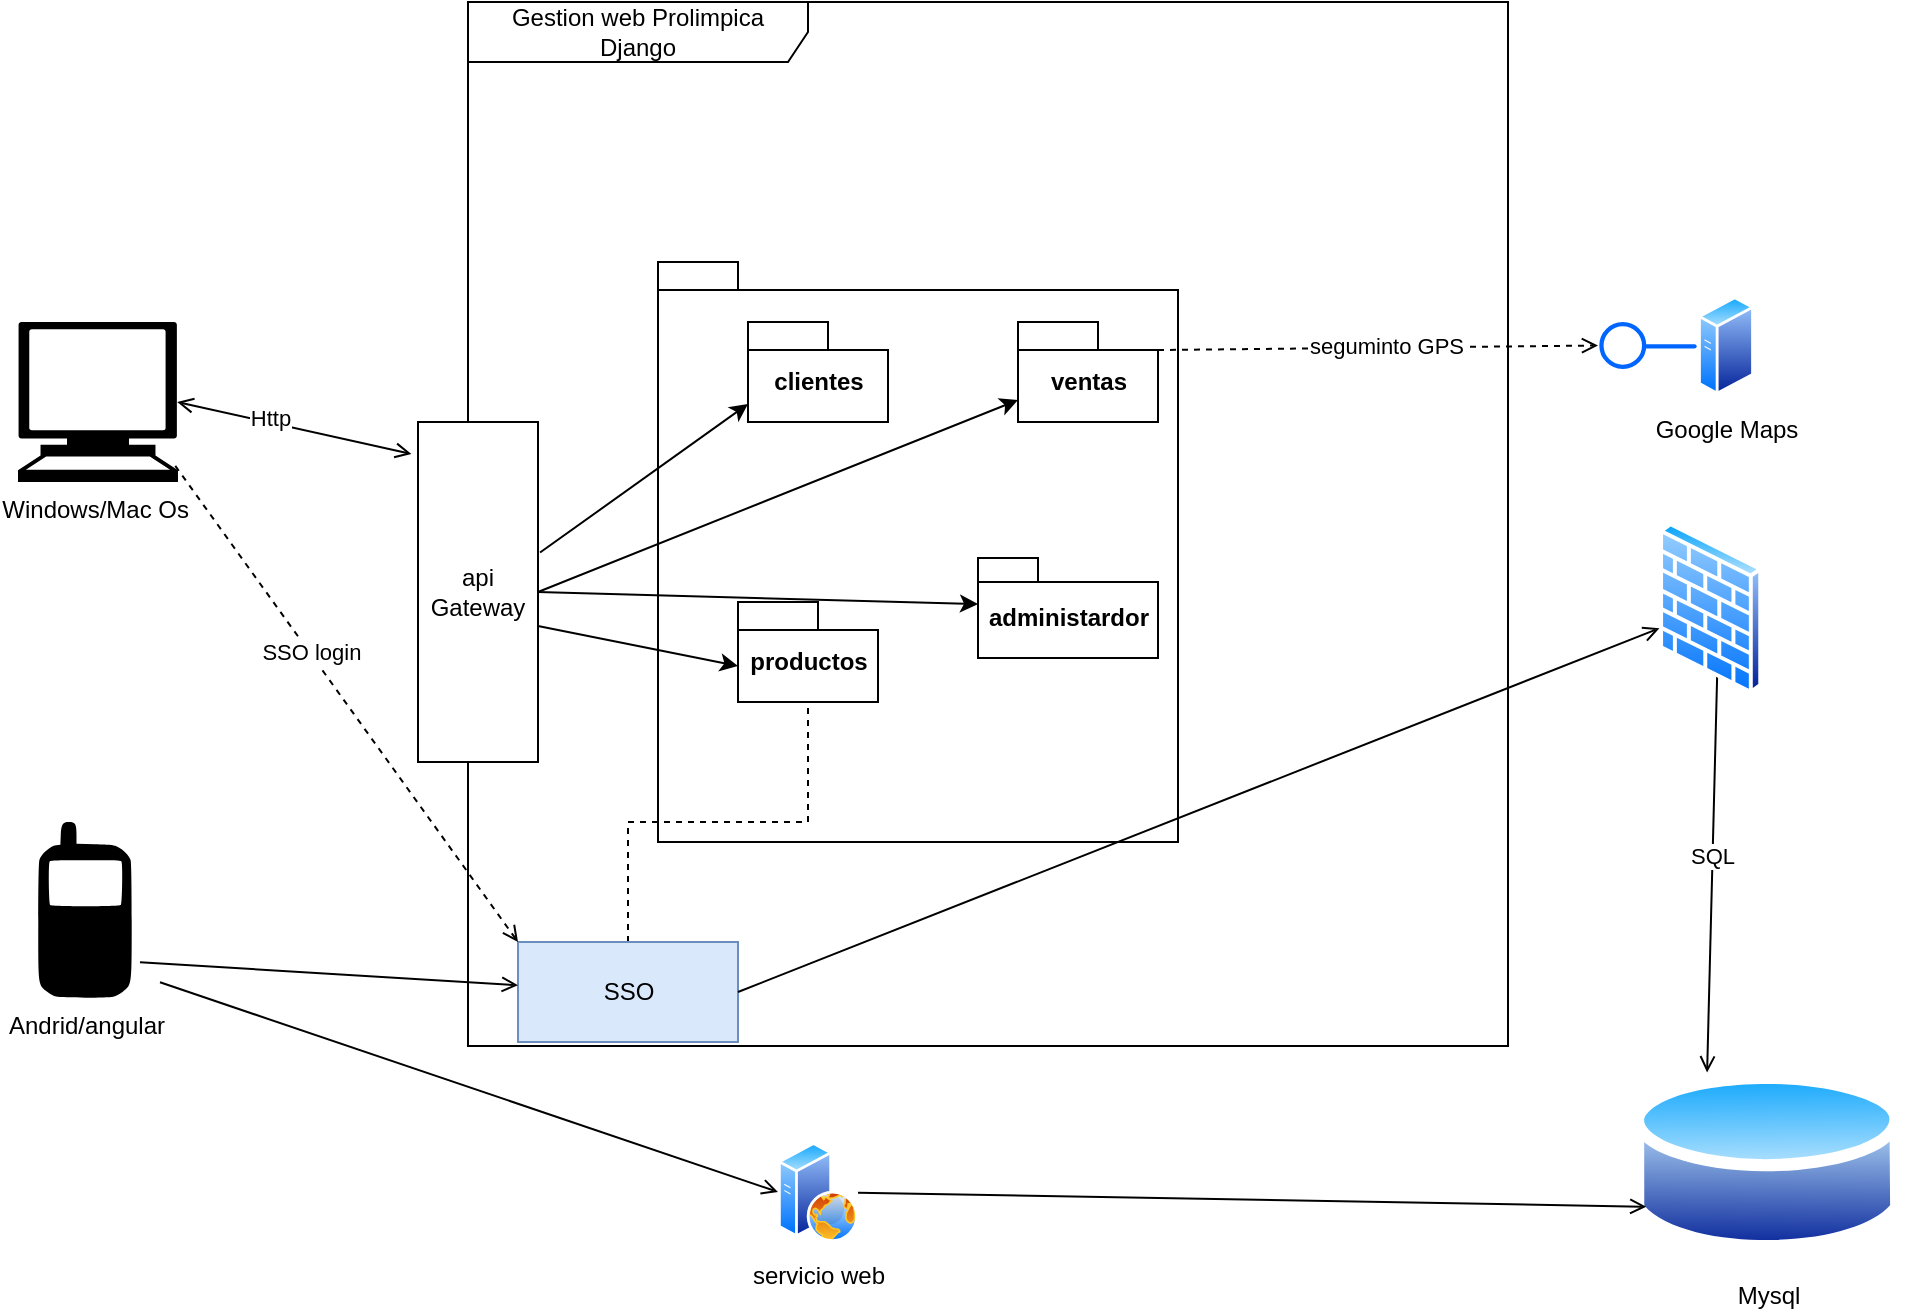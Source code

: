 <mxfile version="20.2.2" type="device" pages="3"><diagram id="dtBxLR2rkCw8CtSW24cF" name="Monolito"><mxGraphModel dx="1019" dy="1720" grid="1" gridSize="10" guides="1" tooltips="1" connect="1" arrows="1" fold="1" page="1" pageScale="1" pageWidth="827" pageHeight="1169" math="0" shadow="0"><root><mxCell id="0"/><mxCell id="1" parent="0"/><mxCell id="-b4t7ze8uvmQf1kr3s9L-6" value="Gestion web Prolimpica&lt;br&gt;Django" style="shape=umlFrame;whiteSpace=wrap;html=1;width=170;height=30;" vertex="1" parent="1"><mxGeometry x="245" y="-120" width="520" height="522" as="geometry"/></mxCell><mxCell id="XWu1cggzWYVuO9_pkvRd-3" value="" style="shape=folder;fontStyle=1;spacingTop=10;tabWidth=40;tabHeight=14;tabPosition=left;html=1;" vertex="1" parent="1"><mxGeometry x="340" y="10" width="260" height="290" as="geometry"/></mxCell><mxCell id="-b4t7ze8uvmQf1kr3s9L-3" value="clientes" style="shape=folder;fontStyle=1;spacingTop=10;tabWidth=40;tabHeight=14;tabPosition=left;html=1;" vertex="1" parent="1"><mxGeometry x="385" y="40" width="70" height="50" as="geometry"/></mxCell><mxCell id="-b4t7ze8uvmQf1kr3s9L-4" value="productos" style="shape=folder;fontStyle=1;spacingTop=10;tabWidth=40;tabHeight=14;tabPosition=left;html=1;" vertex="1" parent="1"><mxGeometry x="380" y="180" width="70" height="50" as="geometry"/></mxCell><mxCell id="-b4t7ze8uvmQf1kr3s9L-5" value="ventas" style="shape=folder;fontStyle=1;spacingTop=10;tabWidth=40;tabHeight=14;tabPosition=left;html=1;" vertex="1" parent="1"><mxGeometry x="520" y="40" width="70" height="50" as="geometry"/></mxCell><mxCell id="nseICQaI4fKgzr66jb0l-1" value="Windows/Mac Os&amp;nbsp;" style="shape=mxgraph.signs.tech.computer;html=1;pointerEvents=1;fillColor=#000000;strokeColor=none;verticalLabelPosition=bottom;verticalAlign=top;align=center;sketch=0;" vertex="1" parent="1"><mxGeometry x="20" y="40" width="80" height="80" as="geometry"/></mxCell><mxCell id="nseICQaI4fKgzr66jb0l-2" value="Andrid/angular" style="shape=mxgraph.signs.tech.cell_phone;html=1;pointerEvents=1;fillColor=#000000;strokeColor=none;verticalLabelPosition=bottom;verticalAlign=top;align=center;sketch=0;" vertex="1" parent="1"><mxGeometry x="30" y="290" width="47" height="88" as="geometry"/></mxCell><mxCell id="egI3ELcv1WZDPcJ7Oix1-6" style="edgeStyle=orthogonalEdgeStyle;rounded=0;orthogonalLoop=1;jettySize=auto;html=1;dashed=1;startArrow=none;startFill=0;endArrow=none;endFill=0;" edge="1" parent="1" source="nseICQaI4fKgzr66jb0l-3" target="-b4t7ze8uvmQf1kr3s9L-4"><mxGeometry relative="1" as="geometry"/></mxCell><mxCell id="nseICQaI4fKgzr66jb0l-3" value="SSO" style="html=1;fillColor=#dae8fc;strokeColor=#6c8ebf;" vertex="1" parent="1"><mxGeometry x="270" y="350" width="110" height="50" as="geometry"/></mxCell><mxCell id="nseICQaI4fKgzr66jb0l-4" value="" style="endArrow=open;html=1;rounded=0;exitX=0.983;exitY=0.899;exitDx=0;exitDy=0;exitPerimeter=0;endFill=0;dashed=1;entryX=0;entryY=0;entryDx=0;entryDy=0;" edge="1" parent="1" source="nseICQaI4fKgzr66jb0l-1" target="nseICQaI4fKgzr66jb0l-3"><mxGeometry width="50" height="50" relative="1" as="geometry"><mxPoint x="280" y="250" as="sourcePoint"/><mxPoint x="330" y="200" as="targetPoint"/></mxGeometry></mxCell><mxCell id="nseICQaI4fKgzr66jb0l-5" value="SSO login&amp;nbsp;" style="edgeLabel;html=1;align=center;verticalAlign=middle;resizable=0;points=[];" vertex="1" connectable="0" parent="nseICQaI4fKgzr66jb0l-4"><mxGeometry x="-0.214" y="2" relative="1" as="geometry"><mxPoint as="offset"/></mxGeometry></mxCell><mxCell id="nseICQaI4fKgzr66jb0l-6" value="" style="endArrow=open;html=1;rounded=0;exitX=1.085;exitY=0.797;exitDx=0;exitDy=0;exitPerimeter=0;endFill=0;" edge="1" parent="1" source="nseICQaI4fKgzr66jb0l-2" target="nseICQaI4fKgzr66jb0l-3"><mxGeometry width="50" height="50" relative="1" as="geometry"><mxPoint x="10" y="440" as="sourcePoint"/><mxPoint x="60" y="390" as="targetPoint"/></mxGeometry></mxCell><mxCell id="nseICQaI4fKgzr66jb0l-7" value="servicio web" style="aspect=fixed;perimeter=ellipsePerimeter;html=1;align=center;shadow=0;dashed=0;spacingTop=3;image;image=img/lib/active_directory/web_server.svg;" vertex="1" parent="1"><mxGeometry x="400" y="450" width="40" height="50" as="geometry"/></mxCell><mxCell id="nseICQaI4fKgzr66jb0l-8" value="" style="endArrow=open;html=1;rounded=0;exitX=1.085;exitY=0.797;exitDx=0;exitDy=0;exitPerimeter=0;endFill=0;entryX=0;entryY=0.5;entryDx=0;entryDy=0;" edge="1" parent="1" target="nseICQaI4fKgzr66jb0l-7"><mxGeometry width="50" height="50" relative="1" as="geometry"><mxPoint x="90.995" y="370.136" as="sourcePoint"/><mxPoint x="200" y="333.49" as="targetPoint"/></mxGeometry></mxCell><mxCell id="nseICQaI4fKgzr66jb0l-9" value="Mysql" style="aspect=fixed;perimeter=ellipsePerimeter;html=1;align=center;shadow=0;dashed=0;spacingTop=3;image;image=img/lib/active_directory/database.svg;" vertex="1" parent="1"><mxGeometry x="827" y="410" width="135.14" height="100" as="geometry"/></mxCell><mxCell id="nseICQaI4fKgzr66jb0l-10" value="" style="endArrow=open;html=1;rounded=0;endFill=0;entryX=0;entryY=0.75;entryDx=0;entryDy=0;" edge="1" parent="1" source="nseICQaI4fKgzr66jb0l-7" target="nseICQaI4fKgzr66jb0l-9"><mxGeometry width="50" height="50" relative="1" as="geometry"><mxPoint x="100.995" y="380.136" as="sourcePoint"/><mxPoint x="410.0" y="485" as="targetPoint"/></mxGeometry></mxCell><mxCell id="nseICQaI4fKgzr66jb0l-11" value="SQL" style="endArrow=open;html=1;rounded=0;endFill=0;entryX=0.25;entryY=0;entryDx=0;entryDy=0;" edge="1" parent="1" target="nseICQaI4fKgzr66jb0l-9"><mxGeometry width="50" height="50" relative="1" as="geometry"><mxPoint x="870" y="200" as="sourcePoint"/><mxPoint x="870" y="280" as="targetPoint"/></mxGeometry></mxCell><mxCell id="nseICQaI4fKgzr66jb0l-12" value="" style="endArrow=open;html=1;rounded=0;exitX=0.995;exitY=0.5;exitDx=0;exitDy=0;exitPerimeter=0;endFill=0;startArrow=open;startFill=0;entryX=-0.055;entryY=0.094;entryDx=0;entryDy=0;entryPerimeter=0;" edge="1" parent="1" source="nseICQaI4fKgzr66jb0l-1" target="egI3ELcv1WZDPcJ7Oix1-1"><mxGeometry width="50" height="50" relative="1" as="geometry"><mxPoint x="108.64" y="121.92" as="sourcePoint"/><mxPoint x="240" y="80" as="targetPoint"/></mxGeometry></mxCell><mxCell id="nseICQaI4fKgzr66jb0l-13" value="Http" style="edgeLabel;html=1;align=center;verticalAlign=middle;resizable=0;points=[];" vertex="1" connectable="0" parent="nseICQaI4fKgzr66jb0l-12"><mxGeometry x="-0.214" y="2" relative="1" as="geometry"><mxPoint as="offset"/></mxGeometry></mxCell><mxCell id="nseICQaI4fKgzr66jb0l-14" value="Google Maps" style="aspect=fixed;perimeter=ellipsePerimeter;html=1;align=center;shadow=0;dashed=0;spacingTop=3;image;image=img/lib/active_directory/generic_server.svg;" vertex="1" parent="1"><mxGeometry x="860" y="26.75" width="28.0" height="50" as="geometry"/></mxCell><mxCell id="nseICQaI4fKgzr66jb0l-15" value="" style="endArrow=open;html=1;rounded=0;exitX=0;exitY=0;exitDx=70;exitDy=14;exitPerimeter=0;endFill=0;entryX=1;entryY=0.5;entryDx=0;entryDy=0;dashed=1;" edge="1" parent="1" source="-b4t7ze8uvmQf1kr3s9L-5" target="nseICQaI4fKgzr66jb0l-17"><mxGeometry width="50" height="50" relative="1" as="geometry"><mxPoint x="90.995" y="370.136" as="sourcePoint"/><mxPoint x="200" y="333.49" as="targetPoint"/></mxGeometry></mxCell><mxCell id="nseICQaI4fKgzr66jb0l-16" value="seguminto GPS" style="edgeLabel;html=1;align=center;verticalAlign=middle;resizable=0;points=[];" vertex="1" connectable="0" parent="nseICQaI4fKgzr66jb0l-15"><mxGeometry x="0.242" relative="1" as="geometry"><mxPoint x="-23" y="-1" as="offset"/></mxGeometry></mxCell><mxCell id="nseICQaI4fKgzr66jb0l-17" value="" style="aspect=fixed;perimeter=ellipsePerimeter;html=1;align=center;shadow=0;dashed=0;spacingTop=3;image;image=img/lib/active_directory/interface.svg;direction=west;" vertex="1" parent="1"><mxGeometry x="810" y="40" width="50" height="23.5" as="geometry"/></mxCell><mxCell id="nseICQaI4fKgzr66jb0l-18" value="" style="aspect=fixed;perimeter=ellipsePerimeter;html=1;align=center;shadow=0;dashed=0;spacingTop=3;image;image=img/lib/active_directory/firewall.svg;" vertex="1" parent="1"><mxGeometry x="840" y="140" width="52.5" height="86.07" as="geometry"/></mxCell><mxCell id="nseICQaI4fKgzr66jb0l-21" value="" style="endArrow=open;html=1;rounded=0;exitX=1;exitY=0.5;exitDx=0;exitDy=0;endFill=0;" edge="1" parent="1" source="nseICQaI4fKgzr66jb0l-3" target="nseICQaI4fKgzr66jb0l-18"><mxGeometry width="50" height="50" relative="1" as="geometry"><mxPoint x="90.995" y="370.136" as="sourcePoint"/><mxPoint x="200" y="333.49" as="targetPoint"/></mxGeometry></mxCell><mxCell id="LWBw5DvMK0QxYIM6jclM-4" value="administardor" style="shape=folder;fontStyle=1;spacingTop=10;tabWidth=30;tabHeight=12;tabPosition=left;html=1;" vertex="1" parent="1"><mxGeometry x="500" y="158.03" width="90" height="50" as="geometry"/></mxCell><mxCell id="egI3ELcv1WZDPcJ7Oix1-1" value="api Gateway" style="rounded=0;whiteSpace=wrap;html=1;" vertex="1" parent="1"><mxGeometry x="220" y="90" width="60" height="170" as="geometry"/></mxCell><mxCell id="egI3ELcv1WZDPcJ7Oix1-2" value="" style="endArrow=classic;html=1;rounded=0;entryX=0;entryY=0;entryDx=0;entryDy=41;entryPerimeter=0;exitX=1.017;exitY=0.384;exitDx=0;exitDy=0;exitPerimeter=0;" edge="1" parent="1" source="egI3ELcv1WZDPcJ7Oix1-1" target="-b4t7ze8uvmQf1kr3s9L-3"><mxGeometry width="50" height="50" relative="1" as="geometry"><mxPoint x="190" y="250" as="sourcePoint"/><mxPoint x="240" y="200" as="targetPoint"/></mxGeometry></mxCell><mxCell id="egI3ELcv1WZDPcJ7Oix1-3" value="" style="endArrow=classic;html=1;rounded=0;entryX=0;entryY=0;entryDx=0;entryDy=32;entryPerimeter=0;exitX=1;exitY=0.6;exitDx=0;exitDy=0;exitPerimeter=0;" edge="1" parent="1" source="egI3ELcv1WZDPcJ7Oix1-1" target="-b4t7ze8uvmQf1kr3s9L-4"><mxGeometry width="50" height="50" relative="1" as="geometry"><mxPoint x="291.02" y="188.4" as="sourcePoint"/><mxPoint x="350" y="151.0" as="targetPoint"/></mxGeometry></mxCell><mxCell id="egI3ELcv1WZDPcJ7Oix1-4" value="" style="endArrow=classic;html=1;rounded=0;exitX=1;exitY=0.5;exitDx=0;exitDy=0;" edge="1" parent="1" source="egI3ELcv1WZDPcJ7Oix1-1" target="-b4t7ze8uvmQf1kr3s9L-5"><mxGeometry width="50" height="50" relative="1" as="geometry"><mxPoint x="301.02" y="198.4" as="sourcePoint"/><mxPoint x="360" y="161.0" as="targetPoint"/></mxGeometry></mxCell><mxCell id="8pQKauSgFM_tliNomILD-1" value="" style="endArrow=classic;html=1;rounded=0;exitX=1;exitY=0.5;exitDx=0;exitDy=0;entryX=0;entryY=0;entryDx=0;entryDy=23;entryPerimeter=0;" edge="1" parent="1" source="egI3ELcv1WZDPcJ7Oix1-1" target="LWBw5DvMK0QxYIM6jclM-4"><mxGeometry width="50" height="50" relative="1" as="geometry"><mxPoint x="290" y="185.0" as="sourcePoint"/><mxPoint x="480" y="142.778" as="targetPoint"/></mxGeometry></mxCell></root></mxGraphModel></diagram><diagram id="dfLT-pYOf6Y3QycuNGnL" name="C4_Contexto"><mxGraphModel dx="839" dy="1623" grid="1" gridSize="10" guides="1" tooltips="1" connect="1" arrows="1" fold="1" page="1" pageScale="1" pageWidth="827" pageHeight="1169" math="0" shadow="0"><root><mxCell id="0"/><mxCell id="1" parent="0"/><object placeholders="1" c4Name="Cliente" c4Type="Administardor,Cliente,Empleado." c4Description="Persona que interactua con el sistema" label="&lt;font style=&quot;font-size: 16px&quot;&gt;&lt;b&gt;%c4Name%&lt;/b&gt;&lt;/font&gt;&lt;div&gt;[%c4Type%]&lt;/div&gt;&lt;br&gt;&lt;div&gt;&lt;font style=&quot;font-size: 11px&quot;&gt;&lt;font color=&quot;#cccccc&quot;&gt;%c4Description%&lt;/font&gt;&lt;/div&gt;" id="TBx8l4jKsICA2isjY4Cz-1"><mxCell style="html=1;fontSize=11;dashed=0;whitespace=wrap;fillColor=#083F75;strokeColor=#06315C;fontColor=#ffffff;shape=mxgraph.c4.person2;align=center;metaEdit=1;points=[[0.5,0,0],[1,0.5,0],[1,0.75,0],[0.75,1,0],[0.5,1,0],[0.25,1,0],[0,0.75,0],[0,0.5,0]];resizable=0;" vertex="1" parent="1"><mxGeometry x="110" y="-70" width="200" height="180" as="geometry"/></mxCell></object><object placeholders="1" c4Type="Interacion con el sistema" c4Technology="e.g. Django/HTTP" c4Description="Comunicacion con el sistema" label="&lt;div style=&quot;text-align: left&quot;&gt;&lt;div style=&quot;text-align: center&quot;&gt;&lt;b&gt;%c4Description%&lt;/b&gt;&lt;/div&gt;&lt;div style=&quot;text-align: center&quot;&gt;[%c4Technology%]&lt;/div&gt;&lt;/div&gt;" id="TBx8l4jKsICA2isjY4Cz-3"><mxCell style="endArrow=blockThin;html=1;fontSize=10;fontColor=#404040;strokeWidth=1;endFill=1;strokeColor=#828282;elbow=vertical;metaEdit=1;endSize=14;startSize=14;jumpStyle=arc;jumpSize=16;rounded=0;edgeStyle=orthogonalEdgeStyle;dashed=1;exitX=1;exitY=0.75;exitDx=0;exitDy=0;exitPerimeter=0;" edge="1" parent="1" source="TBx8l4jKsICA2isjY4Cz-1"><mxGeometry width="240" relative="1" as="geometry"><mxPoint x="250" y="230" as="sourcePoint"/><mxPoint x="360" y="260" as="targetPoint"/></mxGeometry></mxCell></object><object placeholders="1" c4Name="Software de Productos Prolimpica" c4Type="" c4Description="Sistema de Gestión de productos de limpieza para la empresa Prolimpica&#10;" label="&lt;font style=&quot;font-size: 16px&quot;&gt;&lt;b&gt;%c4Name%&lt;/b&gt;&lt;/font&gt;&lt;div&gt;[%c4Type%]&lt;/div&gt;&lt;br&gt;&lt;div&gt;&lt;font style=&quot;font-size: 11px&quot;&gt;&lt;font color=&quot;#cccccc&quot;&gt;%c4Description%&lt;/font&gt;&lt;/div&gt;" id="uJC8QUdiRh996fInZISf-1"><mxCell style="rounded=1;whiteSpace=wrap;html=1;labelBackgroundColor=none;fillColor=#1061B0;fontColor=#ffffff;align=center;arcSize=10;strokeColor=#0D5091;metaEdit=1;resizable=0;points=[[0.25,0,0],[0.5,0,0],[0.75,0,0],[1,0.25,0],[1,0.5,0],[1,0.75,0],[0.75,1,0],[0.5,1,0],[0.25,1,0],[0,0.75,0],[0,0.5,0],[0,0.25,0]];" vertex="1" parent="1"><mxGeometry x="230" y="260" width="240" height="120" as="geometry"/></mxCell></object><object placeholders="1" c4Name="Google Maps" c4Type="Google" c4Description="Permite el seguimiento de los productos a tarves de GPS" label="&lt;font style=&quot;font-size: 16px&quot;&gt;&lt;b&gt;%c4Name%&lt;/b&gt;&lt;/font&gt;&lt;div&gt;[%c4Type%]&lt;/div&gt;&lt;br&gt;&lt;div&gt;&lt;font style=&quot;font-size: 11px&quot;&gt;&lt;font color=&quot;#cccccc&quot;&gt;%c4Description%&lt;/font&gt;&lt;/div&gt;" id="uJC8QUdiRh996fInZISf-3"><mxCell style="rounded=1;whiteSpace=wrap;html=1;labelBackgroundColor=none;fillColor=#8C8496;fontColor=#ffffff;align=center;arcSize=10;strokeColor=#736782;metaEdit=1;resizable=0;points=[[0.25,0,0],[0.5,0,0],[0.75,0,0],[1,0.25,0],[1,0.5,0],[1,0.75,0],[0.75,1,0],[0.5,1,0],[0.25,1,0],[0,0.75,0],[0,0.5,0],[0,0.25,0]];" vertex="1" parent="1"><mxGeometry x="560" y="260" width="240" height="120" as="geometry"/></mxCell></object><object placeholders="1" c4Type="Relationship" id="hWFj4BOjeKFmBUZPdVp2-1"><mxCell style="endArrow=blockThin;html=1;fontSize=10;fontColor=#404040;strokeWidth=1;endFill=1;strokeColor=#828282;elbow=vertical;metaEdit=1;endSize=14;startSize=14;jumpStyle=arc;jumpSize=16;rounded=0;edgeStyle=orthogonalEdgeStyle;" edge="1" parent="1" source="uJC8QUdiRh996fInZISf-1" target="uJC8QUdiRh996fInZISf-3"><mxGeometry width="240" relative="1" as="geometry"><mxPoint x="480" y="480" as="sourcePoint"/><mxPoint x="610" y="340" as="targetPoint"/></mxGeometry></mxCell></object><object placeholders="1" c4Type="Relationship" id="hWFj4BOjeKFmBUZPdVp2-2"><mxCell style="endArrow=blockThin;html=1;fontSize=10;fontColor=#404040;strokeWidth=1;endFill=1;strokeColor=#828282;elbow=vertical;metaEdit=1;endSize=14;startSize=14;jumpStyle=arc;jumpSize=16;rounded=0;edgeStyle=orthogonalEdgeStyle;exitX=0.463;exitY=1.005;exitDx=0;exitDy=0;exitPerimeter=0;" edge="1" parent="1" source="uJC8QUdiRh996fInZISf-1"><mxGeometry width="240" relative="1" as="geometry"><mxPoint x="370" y="340" as="sourcePoint"/><mxPoint x="341" y="450" as="targetPoint"/></mxGeometry></mxCell></object><object placeholders="1" c4Name="Server Mail" c4Type="Google Mail" c4Description="Permite el envió de email cuando se crea un correo electronico." label="&lt;font style=&quot;font-size: 16px&quot;&gt;&lt;b&gt;%c4Name%&lt;/b&gt;&lt;/font&gt;&lt;div&gt;[%c4Type%]&lt;/div&gt;&lt;br&gt;&lt;div&gt;&lt;font style=&quot;font-size: 11px&quot;&gt;&lt;font color=&quot;#cccccc&quot;&gt;%c4Description%&lt;/font&gt;&lt;/div&gt;" id="RCBrQ7cp3fu6fQM3fHNR-1"><mxCell style="rounded=1;whiteSpace=wrap;html=1;labelBackgroundColor=none;fillColor=#8C8496;fontColor=#ffffff;align=center;arcSize=10;strokeColor=#736782;metaEdit=1;resizable=0;points=[[0.25,0,0],[0.5,0,0],[0.75,0,0],[1,0.25,0],[1,0.5,0],[1,0.75,0],[0.75,1,0],[0.5,1,0],[0.25,1,0],[0,0.75,0],[0,0.5,0],[0,0.25,0]];" vertex="1" parent="1"><mxGeometry x="230" y="450" width="240" height="120" as="geometry"/></mxCell></object><object placeholders="1" c4Name="Sistema de Gestión de productos de Limpieza de la empresa Prolimpica" c4Type="" c4Application="Software System" label="&lt;font style=&quot;font-size: 16px&quot;&gt;&lt;b&gt;&lt;div style=&quot;text-align: left&quot;&gt;%c4Name%&lt;/div&gt;&lt;/b&gt;&lt;/font&gt;&lt;div style=&quot;text-align: left&quot;&gt;[%c4Application%]&lt;/div&gt;" id="RCBrQ7cp3fu6fQM3fHNR-2"><mxCell style="rounded=1;fontSize=11;whiteSpace=wrap;html=1;dashed=1;arcSize=20;fillColor=none;strokeColor=#666666;fontColor=#333333;labelBackgroundColor=none;align=left;verticalAlign=bottom;labelBorderColor=none;spacingTop=0;spacing=10;dashPattern=8 4;metaEdit=1;rotatable=0;perimeter=rectanglePerimeter;noLabel=0;labelPadding=0;allowArrows=0;connectable=0;expand=0;recursiveResize=0;editable=1;pointerEvents=0;absoluteArcSize=1;points=[[0.25,0,0],[0.5,0,0],[0.75,0,0],[1,0.25,0],[1,0.5,0],[1,0.75,0],[0.75,1,0],[0.5,1,0],[0.25,1,0],[0,0.75,0],[0,0.5,0],[0,0.25,0]];" vertex="1" parent="1"><mxGeometry x="150" y="180" width="690" height="470" as="geometry"/></mxCell></object></root></mxGraphModel></diagram><diagram id="SwAodsInVHuAev9kxW6E" name="C4_Contenedores"><mxGraphModel dx="1019" dy="1720" grid="1" gridSize="10" guides="1" tooltips="1" connect="1" arrows="1" fold="1" page="1" pageScale="1" pageWidth="827" pageHeight="1169" math="0" shadow="0"><root><mxCell id="0"/><mxCell id="1" parent="0"/><object placeholders="1" c4Name="Software Productos de Prolimpica" c4Type="ContainerScopeBoundary" c4Application="Prolimpica" label="&lt;font style=&quot;font-size: 16px&quot;&gt;&lt;b&gt;&lt;div style=&quot;text-align: left&quot;&gt;%c4Name%&lt;/div&gt;&lt;/b&gt;&lt;/font&gt;&lt;div style=&quot;text-align: left&quot;&gt;[%c4Application%]&lt;/div&gt;" id="D8u5hjbzf_r_a940Bp-2-1"><mxCell style="rounded=1;fontSize=11;whiteSpace=wrap;html=1;dashed=1;arcSize=20;fillColor=none;strokeColor=#666666;fontColor=#333333;labelBackgroundColor=none;align=left;verticalAlign=bottom;labelBorderColor=none;spacingTop=0;spacing=10;dashPattern=8 4;metaEdit=1;rotatable=0;perimeter=rectanglePerimeter;noLabel=0;labelPadding=0;allowArrows=0;connectable=0;expand=0;recursiveResize=0;editable=1;pointerEvents=0;absoluteArcSize=1;points=[[0.25,0,0],[0.5,0,0],[0.75,0,0],[1,0.25,0],[1,0.5,0],[1,0.75,0],[0.75,1,0],[0.5,1,0],[0.25,1,0],[0,0.75,0],[0,0.5,0],[0,0.25,0]];" vertex="1" parent="1"><mxGeometry x="80" y="40" width="730" height="870" as="geometry"/></mxCell></object><mxCell id="gIN5fXqMngEsdct4Nhj9-1" value="sequeilize" style="edgeStyle=orthogonalEdgeStyle;rounded=0;orthogonalLoop=1;jettySize=auto;html=1;entryX=0.5;entryY=0;entryDx=0;entryDy=0;entryPerimeter=0;dashed=1;startArrow=open;startFill=0;endArrow=open;endFill=0;exitX=0.5;exitY=1;exitDx=0;exitDy=0;exitPerimeter=0;" edge="1" parent="1" source="p9CXWD8Z23mfk85l-NKL-3" target="p9CXWD8Z23mfk85l-NKL-2"><mxGeometry relative="1" as="geometry"/></mxCell><object placeholders="1" c4Type="Django-Prolimpica" c4Container="Servidor web Prolimpica" c4Technology="Django" c4Description="Permite acceder a las diferentes componentes de la empresa " label="&lt;font style=&quot;font-size: 16px&quot;&gt;&lt;b&gt;%c4Type%&lt;/font&gt;&lt;div&gt;[%c4Container%:&amp;nbsp;%c4Technology%]&lt;/div&gt;&lt;br&gt;&lt;div&gt;&lt;font style=&quot;font-size: 11px&quot;&gt;&lt;font color=&quot;#E6E6E6&quot;&gt;%c4Description%&lt;/font&gt;&lt;/div&gt;" id="D8u5hjbzf_r_a940Bp-2-2"><mxCell style="shape=mxgraph.c4.webBrowserContainer;whiteSpace=wrap;html=1;boundedLbl=1;rounded=0;labelBackgroundColor=none;fillColor=#118ACD;fontSize=12;fontColor=#ffffff;align=center;strokeColor=#0E7DAD;metaEdit=1;points=[[0.5,0,0],[1,0.25,0],[1,0.5,0],[1,0.75,0],[0.5,1,0],[0,0.75,0],[0,0.5,0],[0,0.25,0]];resizable=0;" vertex="1" parent="1"><mxGeometry x="110" y="70" width="240" height="160" as="geometry"/></mxCell></object><object placeholders="1" c4Name="Cliente" c4Type="Person" c4Description="Persona que interactua con el sistema" label="&lt;font style=&quot;font-size: 16px&quot;&gt;&lt;b&gt;%c4Name%&lt;/b&gt;&lt;/font&gt;&lt;div&gt;[%c4Type%]&lt;/div&gt;&lt;br&gt;&lt;div&gt;&lt;font style=&quot;font-size: 11px&quot;&gt;&lt;font color=&quot;#cccccc&quot;&gt;%c4Description%&lt;/font&gt;&lt;/div&gt;" id="_RinNhpuULGnL7mChIKp-1"><mxCell style="html=1;fontSize=11;dashed=0;whitespace=wrap;fillColor=#083F75;strokeColor=#06315C;fontColor=#ffffff;shape=mxgraph.c4.person2;align=center;metaEdit=1;points=[[0.5,0,0],[1,0.5,0],[1,0.75,0],[0.75,1,0],[0.5,1,0],[0.25,1,0],[0,0.75,0],[0,0.5,0]];resizable=0;" vertex="1" parent="1"><mxGeometry x="80" y="-220" width="200" height="180" as="geometry"/></mxCell></object><object placeholders="1" c4Type="Interacion con el sistema" c4Technology="e.g. Django/HTTP" c4Description="Comunicacion con el sistema" label="&lt;div style=&quot;text-align: left&quot;&gt;&lt;div style=&quot;text-align: center&quot;&gt;&lt;b&gt;%c4Description%&lt;/b&gt;&lt;/div&gt;&lt;div style=&quot;text-align: center&quot;&gt;[%c4Technology%]&lt;/div&gt;&lt;/div&gt;" id="p9CXWD8Z23mfk85l-NKL-1"><mxCell style="endArrow=blockThin;html=1;fontSize=10;fontColor=#404040;strokeWidth=1;endFill=1;strokeColor=#828282;elbow=vertical;metaEdit=1;endSize=14;startSize=14;jumpStyle=arc;jumpSize=16;rounded=0;edgeStyle=orthogonalEdgeStyle;dashed=1;" edge="1" parent="1" source="_RinNhpuULGnL7mChIKp-1"><mxGeometry width="240" relative="1" as="geometry"><mxPoint x="310" y="65" as="sourcePoint"/><mxPoint x="280" y="70" as="targetPoint"/></mxGeometry></mxCell></object><object placeholders="1" c4Type="BD" c4Container="Base de datos" c4Technology="e.g. Mysql " c4Description="Partmite guaradr los datos de la empresa" label="&lt;font style=&quot;font-size: 16px&quot;&gt;&lt;b&gt;%c4Type%&lt;/font&gt;&lt;div&gt;[%c4Container%:&amp;nbsp;%c4Technology%]&lt;/div&gt;&lt;br&gt;&lt;div&gt;&lt;font style=&quot;font-size: 11px&quot;&gt;&lt;font color=&quot;#E6E6E6&quot;&gt;%c4Description%&lt;/font&gt;&lt;/div&gt;" id="p9CXWD8Z23mfk85l-NKL-2"><mxCell style="shape=cylinder3;size=15;whiteSpace=wrap;html=1;boundedLbl=1;rounded=0;labelBackgroundColor=none;fillColor=#23A2D9;fontSize=12;fontColor=#ffffff;align=center;strokeColor=#0E7DAD;metaEdit=1;points=[[0.5,0,0],[1,0.25,0],[1,0.5,0],[1,0.75,0],[0.5,1,0],[0,0.75,0],[0,0.5,0],[0,0.25,0]];resizable=0;" vertex="1" parent="1"><mxGeometry x="460" y="490" width="240" height="120" as="geometry"/></mxCell></object><object placeholders="1" c4Name="API " c4Type="SOP" c4Technology="e.g. Python/Django etc." c4Description="Pdermite direccionar los servicios a los diferetes paquetes de nuestra empresa" label="&lt;font style=&quot;font-size: 16px&quot;&gt;&lt;b&gt;%c4Name%&lt;/b&gt;&lt;/font&gt;&lt;div&gt;[%c4Type%: %c4Technology%]&lt;/div&gt;&lt;br&gt;&lt;div&gt;&lt;font style=&quot;font-size: 11px&quot;&gt;&lt;font color=&quot;#E6E6E6&quot;&gt;%c4Description%&lt;/font&gt;&lt;/div&gt;" id="p9CXWD8Z23mfk85l-NKL-3"><mxCell style="rounded=1;whiteSpace=wrap;html=1;fontSize=11;labelBackgroundColor=none;fillColor=#23A2D9;fontColor=#ffffff;align=center;arcSize=10;strokeColor=#0E7DAD;metaEdit=1;resizable=0;points=[[0.25,0,0],[0.5,0,0],[0.75,0,0],[1,0.25,0],[1,0.5,0],[1,0.75,0],[0.75,1,0],[0.5,1,0],[0.25,1,0],[0,0.75,0],[0,0.5,0],[0,0.25,0]];" vertex="1" parent="1"><mxGeometry x="460" y="290" width="240" height="120" as="geometry"/></mxCell></object><object placeholders="1" c4Name="Google Maps" c4Type="Software System" c4Description="Permite el seguimiento de los productos a tarves de GPS" label="&lt;font style=&quot;font-size: 16px&quot;&gt;&lt;b&gt;%c4Name%&lt;/b&gt;&lt;/font&gt;&lt;div&gt;[%c4Type%]&lt;/div&gt;&lt;br&gt;&lt;div&gt;&lt;font style=&quot;font-size: 11px&quot;&gt;&lt;font color=&quot;#cccccc&quot;&gt;%c4Description%&lt;/font&gt;&lt;/div&gt;" id="pD2SHb_I2LFv97kMp3G2-1"><mxCell style="rounded=1;whiteSpace=wrap;html=1;labelBackgroundColor=none;fillColor=#8C8496;fontColor=#ffffff;align=center;arcSize=10;strokeColor=#736782;metaEdit=1;resizable=0;points=[[0.25,0,0],[0.5,0,0],[0.75,0,0],[1,0.25,0],[1,0.5,0],[1,0.75,0],[0.75,1,0],[0.5,1,0],[0.25,1,0],[0,0.75,0],[0,0.5,0],[0,0.25,0]];" vertex="1" parent="1"><mxGeometry x="850" y="90" width="240" height="120" as="geometry"/></mxCell></object><object placeholders="1" c4Type="Relationship" id="AXkvVYI9wxz3vdtk8Qsp-1"><mxCell style="endArrow=blockThin;html=1;fontSize=10;fontColor=#404040;strokeWidth=1;endFill=1;strokeColor=#828282;elbow=vertical;metaEdit=1;endSize=14;startSize=14;jumpStyle=arc;jumpSize=16;rounded=0;edgeStyle=orthogonalEdgeStyle;dashed=1;exitX=1;exitY=0.5;exitDx=0;exitDy=0;exitPerimeter=0;entryX=0;entryY=0.5;entryDx=0;entryDy=0;entryPerimeter=0;startArrow=none;" edge="1" parent="1" source="lHCUzAaUejt1SD-o--EP-1" target="p9CXWD8Z23mfk85l-NKL-3"><mxGeometry width="240" relative="1" as="geometry"><mxPoint x="380" y="260" as="sourcePoint"/><mxPoint x="620" y="260" as="targetPoint"/></mxGeometry></mxCell></object><object placeholders="1" c4Name="Producto" c4Type="Container" c4Technology="e.g. SpringBoot, ElasticSearch, etc." c4Description="Contienen los detales del productos, asi como siu inventario" label="&lt;font style=&quot;font-size: 16px&quot;&gt;&lt;b&gt;%c4Name%&lt;/b&gt;&lt;/font&gt;&lt;div&gt;[%c4Type%: %c4Technology%]&lt;/div&gt;&lt;br&gt;&lt;div&gt;&lt;font style=&quot;font-size: 11px&quot;&gt;&lt;font color=&quot;#E6E6E6&quot;&gt;%c4Description%&lt;/font&gt;&lt;/div&gt;" id="lHCUzAaUejt1SD-o--EP-1"><mxCell style="rounded=1;whiteSpace=wrap;html=1;fontSize=11;labelBackgroundColor=none;fillColor=#23A2D9;fontColor=#ffffff;align=center;arcSize=10;strokeColor=#0E7DAD;metaEdit=1;resizable=0;points=[[0.25,0,0],[0.5,0,0],[0.75,0,0],[1,0.25,0],[1,0.5,0],[1,0.75,0],[0.75,1,0],[0.5,1,0],[0.25,1,0],[0,0.75,0],[0,0.5,0],[0,0.25,0]];" vertex="1" parent="1"><mxGeometry x="100" y="260" width="240" height="120" as="geometry"/></mxCell></object><object placeholders="1" c4Name="Ventas" c4Type="Container" c4Technology="e.g. Django, etc." c4Description="Contienen los detalles de las ventas como las facturas y los descunetos por dia" label="&lt;font style=&quot;font-size: 16px&quot;&gt;&lt;b&gt;%c4Name%&lt;/b&gt;&lt;/font&gt;&lt;div&gt;[%c4Type%: %c4Technology%]&lt;/div&gt;&lt;br&gt;&lt;div&gt;&lt;font style=&quot;font-size: 11px&quot;&gt;&lt;font color=&quot;#E6E6E6&quot;&gt;%c4Description%&lt;/font&gt;&lt;/div&gt;" id="FGBqdMHUXGfARzTLZ4ig-1"><mxCell style="rounded=1;whiteSpace=wrap;html=1;fontSize=11;labelBackgroundColor=none;fillColor=#23A2D9;fontColor=#ffffff;align=center;arcSize=10;strokeColor=#0E7DAD;metaEdit=1;resizable=0;points=[[0.25,0,0],[0.5,0,0],[0.75,0,0],[1,0.25,0],[1,0.5,0],[1,0.75,0],[0.75,1,0],[0.5,1,0],[0.25,1,0],[0,0.75,0],[0,0.5,0],[0,0.25,0]];" vertex="1" parent="1"><mxGeometry x="100" y="410" width="240" height="120" as="geometry"/></mxCell></object><object placeholders="1" c4Type="APP MOVIL" c4Container="APP Movil" c4Technology="e.g. Angular etc." c4Description="Permite acceder al sistema por medio de dispositivo movil" label="&lt;font style=&quot;font-size: 16px&quot;&gt;&lt;b&gt;%c4Type%&lt;/font&gt;&lt;div&gt;[%c4Container%:&amp;nbsp;%c4Technology%]&lt;/div&gt;&lt;br&gt;&lt;div&gt;&lt;font style=&quot;font-size: 11px&quot;&gt;&lt;font color=&quot;#E6E6E6&quot;&gt;%c4Description%&lt;/font&gt;&lt;/div&gt;" id="FGBqdMHUXGfARzTLZ4ig-2"><mxCell style="shape=mxgraph.c4.webBrowserContainer;whiteSpace=wrap;html=1;boundedLbl=1;rounded=0;labelBackgroundColor=none;fillColor=#118ACD;fontSize=12;fontColor=#ffffff;align=center;strokeColor=#0E7DAD;metaEdit=1;points=[[0.5,0,0],[1,0.25,0],[1,0.5,0],[1,0.75,0],[0.5,1,0],[0,0.75,0],[0,0.5,0],[0,0.25,0]];resizable=0;" vertex="1" parent="1"><mxGeometry x="460" y="70" width="240" height="160" as="geometry"/></mxCell></object><object placeholders="1" c4Type="Interacion con el sistema" c4Technology="e.g. Django/HTTP" c4Description="Comunicacion con el sistema" label="&lt;div style=&quot;text-align: left&quot;&gt;&lt;div style=&quot;text-align: center&quot;&gt;&lt;b&gt;%c4Description%&lt;/b&gt;&lt;/div&gt;&lt;div style=&quot;text-align: center&quot;&gt;[%c4Technology%]&lt;/div&gt;&lt;/div&gt;" id="FGBqdMHUXGfARzTLZ4ig-3"><mxCell style="endArrow=blockThin;html=1;fontSize=10;fontColor=#404040;strokeWidth=1;endFill=1;strokeColor=#828282;elbow=vertical;metaEdit=1;endSize=14;startSize=14;jumpStyle=arc;jumpSize=16;rounded=0;edgeStyle=orthogonalEdgeStyle;dashed=1;exitX=1;exitY=0.75;exitDx=0;exitDy=0;exitPerimeter=0;entryX=0.5;entryY=0;entryDx=0;entryDy=0;entryPerimeter=0;" edge="1" parent="1" source="_RinNhpuULGnL7mChIKp-1" target="FGBqdMHUXGfARzTLZ4ig-2"><mxGeometry width="240" relative="1" as="geometry"><mxPoint x="190" y="-30" as="sourcePoint"/><mxPoint x="290" y="80" as="targetPoint"/><Array as="points"><mxPoint x="580" y="-85"/></Array></mxGeometry></mxCell></object><object placeholders="1" c4Type="Relationship" id="RePuBHr7n7nvEKTNs8Q--1"><mxCell style="endArrow=blockThin;html=1;fontSize=10;fontColor=#404040;strokeWidth=1;endFill=1;strokeColor=#828282;elbow=vertical;metaEdit=1;endSize=14;startSize=14;jumpStyle=arc;jumpSize=16;rounded=0;edgeStyle=orthogonalEdgeStyle;dashed=1;exitX=1;exitY=0.5;exitDx=0;exitDy=0;exitPerimeter=0;entryX=0;entryY=0.5;entryDx=0;entryDy=0;entryPerimeter=0;" edge="1" parent="1" source="p9CXWD8Z23mfk85l-NKL-3" target="pD2SHb_I2LFv97kMp3G2-1"><mxGeometry width="240" relative="1" as="geometry"><mxPoint x="355.2" y="228.0" as="sourcePoint"/><mxPoint x="460" y="500" as="targetPoint"/></mxGeometry></mxCell></object><object placeholders="1" c4Type="Relationship" id="-2KQ47eeUfRwjT9hE6K_-1"><mxCell style="endArrow=blockThin;html=1;fontSize=10;fontColor=#404040;strokeWidth=1;endFill=1;strokeColor=#828282;elbow=vertical;metaEdit=1;endSize=14;startSize=14;jumpStyle=arc;jumpSize=16;rounded=0;edgeStyle=orthogonalEdgeStyle;dashed=1;exitX=1;exitY=0.5;exitDx=0;exitDy=0;exitPerimeter=0;entryX=0;entryY=0.5;entryDx=0;entryDy=0;entryPerimeter=0;startArrow=none;" edge="1" parent="1" source="FGBqdMHUXGfARzTLZ4ig-1"><mxGeometry width="240" relative="1" as="geometry"><mxPoint x="350" y="330" as="sourcePoint"/><mxPoint x="470" y="310" as="targetPoint"/><Array as="points"><mxPoint x="430" y="470"/><mxPoint x="430" y="310"/></Array></mxGeometry></mxCell></object><object placeholders="1" c4Name="Server Mail" c4Type="Google Mail" c4Description="Permite el envió de email cuando se crea un correo electronico." label="&lt;font style=&quot;font-size: 16px&quot;&gt;&lt;b&gt;%c4Name%&lt;/b&gt;&lt;/font&gt;&lt;div&gt;[%c4Type%]&lt;/div&gt;&lt;br&gt;&lt;div&gt;&lt;font style=&quot;font-size: 11px&quot;&gt;&lt;font color=&quot;#cccccc&quot;&gt;%c4Description%&lt;/font&gt;&lt;/div&gt;" id="Y5pXgA7VbViLJ5ZtqgLj-1"><mxCell style="rounded=1;whiteSpace=wrap;html=1;labelBackgroundColor=none;fillColor=#8C8496;fontColor=#ffffff;align=center;arcSize=10;strokeColor=#736782;metaEdit=1;resizable=0;points=[[0.25,0,0],[0.5,0,0],[0.75,0,0],[1,0.25,0],[1,0.5,0],[1,0.75,0],[0.75,1,0],[0.5,1,0],[0.25,1,0],[0,0.75,0],[0,0.5,0],[0,0.25,0]];" vertex="1" parent="1"><mxGeometry x="850" y="270" width="240" height="120" as="geometry"/></mxCell></object><object placeholders="1" c4Type="Relationship" id="Y5pXgA7VbViLJ5ZtqgLj-3"><mxCell style="endArrow=blockThin;html=1;fontSize=10;fontColor=#404040;strokeWidth=1;endFill=1;strokeColor=#828282;elbow=vertical;metaEdit=1;endSize=14;startSize=14;jumpStyle=arc;jumpSize=16;rounded=0;edgeStyle=orthogonalEdgeStyle;dashed=1;exitX=1;exitY=0.5;exitDx=0;exitDy=0;exitPerimeter=0;entryX=0;entryY=0.5;entryDx=0;entryDy=0;entryPerimeter=0;" edge="1" parent="1" target="Y5pXgA7VbViLJ5ZtqgLj-1"><mxGeometry width="240" relative="1" as="geometry"><mxPoint x="710" y="310" as="sourcePoint"/><mxPoint x="860" y="160" as="targetPoint"/></mxGeometry></mxCell></object><object placeholders="1" c4Name="Clientes" c4Type="Container" c4Technology="e.g. Django, etc." c4Description="Permite administar los cliente sde nustra empresa para generar lista de acierdo a caracteristicas especificas" label="&lt;font style=&quot;font-size: 16px&quot;&gt;&lt;b&gt;%c4Name%&lt;/b&gt;&lt;/font&gt;&lt;div&gt;[%c4Type%: %c4Technology%]&lt;/div&gt;&lt;br&gt;&lt;div&gt;&lt;font style=&quot;font-size: 11px&quot;&gt;&lt;font color=&quot;#E6E6E6&quot;&gt;%c4Description%&lt;/font&gt;&lt;/div&gt;" id="t2ewR6loUtubht5IB7-G-1"><mxCell style="rounded=1;whiteSpace=wrap;html=1;fontSize=11;labelBackgroundColor=none;fillColor=#23A2D9;fontColor=#ffffff;align=center;arcSize=10;strokeColor=#0E7DAD;metaEdit=1;resizable=0;points=[[0.25,0,0],[0.5,0,0],[0.75,0,0],[1,0.25,0],[1,0.5,0],[1,0.75,0],[0.75,1,0],[0.5,1,0],[0.25,1,0],[0,0.75,0],[0,0.5,0],[0,0.25,0]];" vertex="1" parent="1"><mxGeometry x="100" y="560" width="240" height="120" as="geometry"/></mxCell></object><object placeholders="1" c4Type="Relationship" id="t2ewR6loUtubht5IB7-G-3"><mxCell style="endArrow=blockThin;html=1;fontSize=10;fontColor=#404040;strokeWidth=1;endFill=1;strokeColor=#828282;elbow=vertical;metaEdit=1;endSize=14;startSize=14;jumpStyle=arc;jumpSize=16;rounded=0;edgeStyle=orthogonalEdgeStyle;dashed=1;exitX=1;exitY=0.5;exitDx=0;exitDy=0;exitPerimeter=0;startArrow=none;" edge="1" parent="1" source="t2ewR6loUtubht5IB7-G-1" target="p9CXWD8Z23mfk85l-NKL-3"><mxGeometry width="240" relative="1" as="geometry"><mxPoint x="350" y="330" as="sourcePoint"/><mxPoint x="470" y="360" as="targetPoint"/><Array as="points"><mxPoint x="390" y="620"/><mxPoint x="390" y="390"/></Array></mxGeometry></mxCell></object><object placeholders="1" c4Name="Administardor" c4Type="Container" c4Technology="e.g. Django, etc." c4Description="Permite al administardor manejar el control de la empresa" label="&lt;font style=&quot;font-size: 16px&quot;&gt;&lt;b&gt;%c4Name%&lt;/b&gt;&lt;/font&gt;&lt;div&gt;[%c4Type%: %c4Technology%]&lt;/div&gt;&lt;br&gt;&lt;div&gt;&lt;font style=&quot;font-size: 11px&quot;&gt;&lt;font color=&quot;#E6E6E6&quot;&gt;%c4Description%&lt;/font&gt;&lt;/div&gt;" id="mq0h0p9UEOUMkQ2W6YPi-1"><mxCell style="rounded=1;whiteSpace=wrap;html=1;fontSize=11;labelBackgroundColor=none;fillColor=#23A2D9;fontColor=#ffffff;align=center;arcSize=10;strokeColor=#0E7DAD;metaEdit=1;resizable=0;points=[[0.25,0,0],[0.5,0,0],[0.75,0,0],[1,0.25,0],[1,0.5,0],[1,0.75,0],[0.75,1,0],[0.5,1,0],[0.25,1,0],[0,0.75,0],[0,0.5,0],[0,0.25,0]];" vertex="1" parent="1"><mxGeometry x="90" y="720" width="240" height="120" as="geometry"/></mxCell></object></root></mxGraphModel></diagram></mxfile>